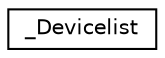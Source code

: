 digraph "クラス階層図"
{
  edge [fontname="Helvetica",fontsize="10",labelfontname="Helvetica",labelfontsize="10"];
  node [fontname="Helvetica",fontsize="10",shape=record];
  rankdir="LR";
  Node0 [label="_Devicelist",height=0.2,width=0.4,color="black", fillcolor="white", style="filled",URL="$struct___devicelist.html"];
}
